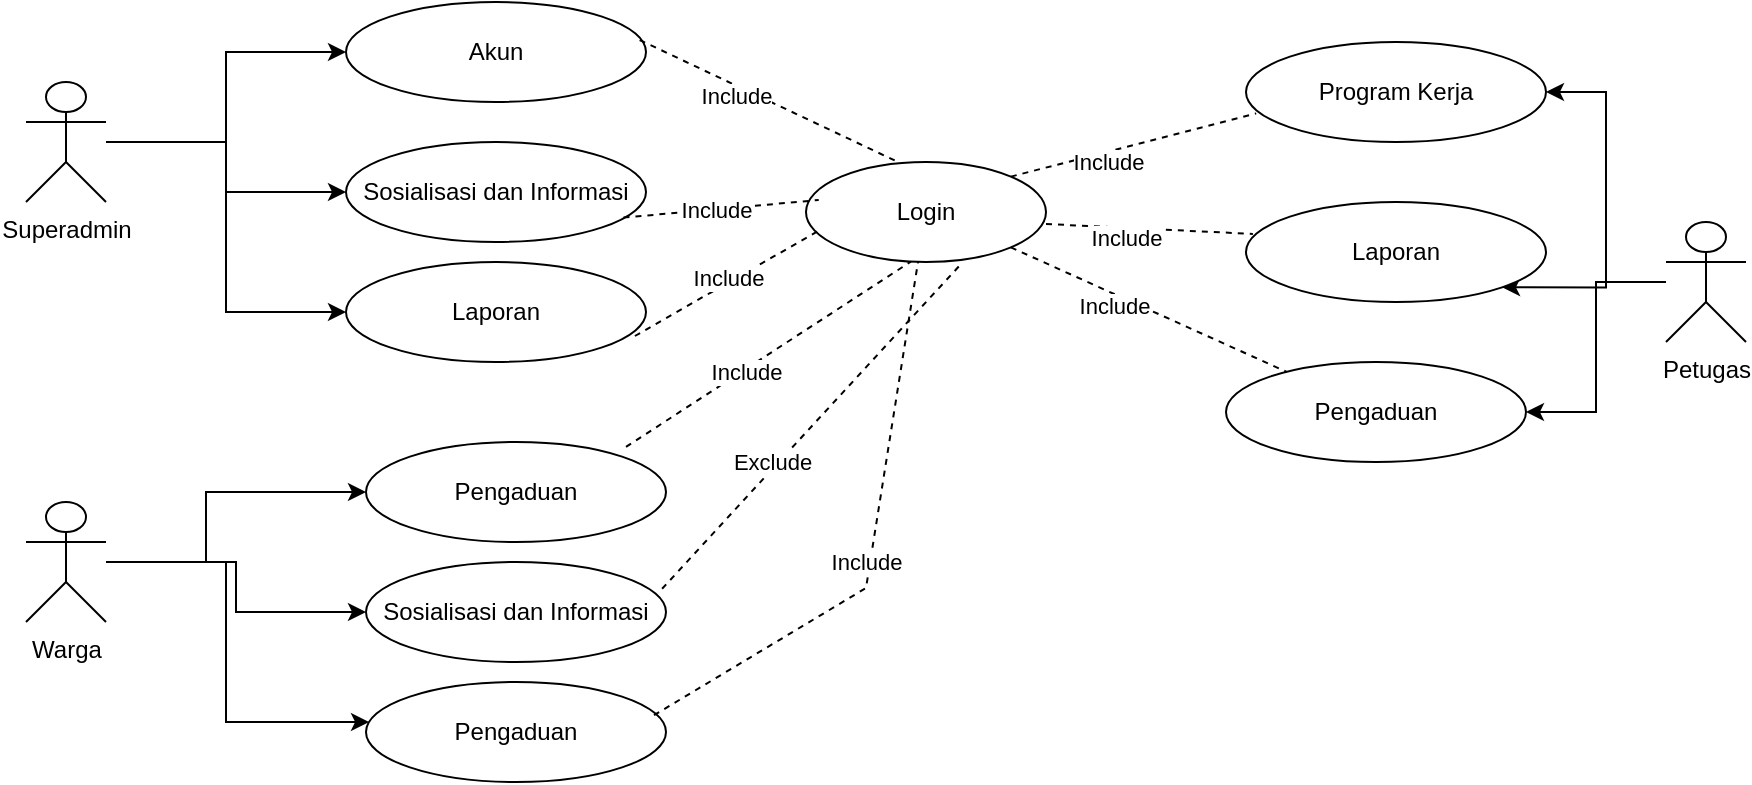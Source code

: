 <mxfile version="26.2.12">
  <diagram name="Halaman-1" id="34XxjFvA5yVBI5Y3is8h">
    <mxGraphModel dx="2725" dy="1022" grid="1" gridSize="10" guides="1" tooltips="1" connect="1" arrows="1" fold="1" page="1" pageScale="1" pageWidth="827" pageHeight="1169" math="0" shadow="0">
      <root>
        <mxCell id="0" />
        <mxCell id="1" parent="0" />
        <mxCell id="VAW47h7jwuFpxoAy4my7-58" style="edgeStyle=orthogonalEdgeStyle;rounded=0;orthogonalLoop=1;jettySize=auto;html=1;entryX=1;entryY=0.5;entryDx=0;entryDy=0;" parent="1" source="VAW47h7jwuFpxoAy4my7-1" target="VAW47h7jwuFpxoAy4my7-54" edge="1">
          <mxGeometry relative="1" as="geometry" />
        </mxCell>
        <mxCell id="VAW47h7jwuFpxoAy4my7-60" style="edgeStyle=orthogonalEdgeStyle;rounded=0;orthogonalLoop=1;jettySize=auto;html=1;entryX=1;entryY=1;entryDx=0;entryDy=0;" parent="1" source="VAW47h7jwuFpxoAy4my7-1" target="VAW47h7jwuFpxoAy4my7-55" edge="1">
          <mxGeometry relative="1" as="geometry" />
        </mxCell>
        <mxCell id="VAW47h7jwuFpxoAy4my7-61" style="edgeStyle=orthogonalEdgeStyle;rounded=0;orthogonalLoop=1;jettySize=auto;html=1;entryX=1;entryY=0.5;entryDx=0;entryDy=0;" parent="1" source="VAW47h7jwuFpxoAy4my7-1" target="VAW47h7jwuFpxoAy4my7-56" edge="1">
          <mxGeometry relative="1" as="geometry" />
        </mxCell>
        <mxCell id="VAW47h7jwuFpxoAy4my7-1" value="&lt;div&gt;Petugas&lt;/div&gt;" style="shape=umlActor;verticalLabelPosition=bottom;verticalAlign=top;html=1;outlineConnect=0;direction=east;" parent="1" vertex="1">
          <mxGeometry x="750" y="260" width="40" height="60" as="geometry" />
        </mxCell>
        <mxCell id="VAW47h7jwuFpxoAy4my7-42" style="edgeStyle=orthogonalEdgeStyle;rounded=0;orthogonalLoop=1;jettySize=auto;html=1;" parent="1" source="VAW47h7jwuFpxoAy4my7-10" target="VAW47h7jwuFpxoAy4my7-38" edge="1">
          <mxGeometry relative="1" as="geometry" />
        </mxCell>
        <mxCell id="VAW47h7jwuFpxoAy4my7-43" style="edgeStyle=orthogonalEdgeStyle;rounded=0;orthogonalLoop=1;jettySize=auto;html=1;entryX=0;entryY=0.5;entryDx=0;entryDy=0;" parent="1" source="VAW47h7jwuFpxoAy4my7-10" target="VAW47h7jwuFpxoAy4my7-39" edge="1">
          <mxGeometry relative="1" as="geometry" />
        </mxCell>
        <mxCell id="VAW47h7jwuFpxoAy4my7-44" style="edgeStyle=orthogonalEdgeStyle;rounded=0;orthogonalLoop=1;jettySize=auto;html=1;entryX=0;entryY=0.5;entryDx=0;entryDy=0;" parent="1" source="VAW47h7jwuFpxoAy4my7-10" target="VAW47h7jwuFpxoAy4my7-40" edge="1">
          <mxGeometry relative="1" as="geometry" />
        </mxCell>
        <mxCell id="VAW47h7jwuFpxoAy4my7-10" value="&lt;div&gt;Superadmin&lt;/div&gt;" style="shape=umlActor;verticalLabelPosition=bottom;verticalAlign=top;html=1;outlineConnect=0;direction=east;" parent="1" vertex="1">
          <mxGeometry x="-70" y="190" width="40" height="60" as="geometry" />
        </mxCell>
        <mxCell id="VAW47h7jwuFpxoAy4my7-25" style="edgeStyle=orthogonalEdgeStyle;rounded=0;orthogonalLoop=1;jettySize=auto;html=1;" parent="1" source="VAW47h7jwuFpxoAy4my7-11" target="VAW47h7jwuFpxoAy4my7-17" edge="1">
          <mxGeometry relative="1" as="geometry">
            <Array as="points">
              <mxPoint x="20" y="430" />
              <mxPoint x="20" y="395" />
            </Array>
          </mxGeometry>
        </mxCell>
        <mxCell id="VAW47h7jwuFpxoAy4my7-28" style="edgeStyle=orthogonalEdgeStyle;rounded=0;orthogonalLoop=1;jettySize=auto;html=1;entryX=0;entryY=0.5;entryDx=0;entryDy=0;" parent="1" source="VAW47h7jwuFpxoAy4my7-11" target="VAW47h7jwuFpxoAy4my7-18" edge="1">
          <mxGeometry relative="1" as="geometry" />
        </mxCell>
        <mxCell id="VAW47h7jwuFpxoAy4my7-29" style="edgeStyle=orthogonalEdgeStyle;rounded=0;orthogonalLoop=1;jettySize=auto;html=1;" parent="1" source="VAW47h7jwuFpxoAy4my7-11" target="VAW47h7jwuFpxoAy4my7-19" edge="1">
          <mxGeometry relative="1" as="geometry">
            <Array as="points">
              <mxPoint x="30" y="430" />
              <mxPoint x="30" y="510" />
            </Array>
          </mxGeometry>
        </mxCell>
        <mxCell id="VAW47h7jwuFpxoAy4my7-11" value="&lt;div&gt;Warga&lt;/div&gt;" style="shape=umlActor;verticalLabelPosition=bottom;verticalAlign=top;html=1;outlineConnect=0;direction=east;" parent="1" vertex="1">
          <mxGeometry x="-70" y="400" width="40" height="60" as="geometry" />
        </mxCell>
        <mxCell id="VAW47h7jwuFpxoAy4my7-15" value="Login" style="ellipse;whiteSpace=wrap;html=1;" parent="1" vertex="1">
          <mxGeometry x="320" y="230" width="120" height="50" as="geometry" />
        </mxCell>
        <mxCell id="VAW47h7jwuFpxoAy4my7-17" value="Pengaduan" style="ellipse;whiteSpace=wrap;html=1;" parent="1" vertex="1">
          <mxGeometry x="100" y="370" width="150" height="50" as="geometry" />
        </mxCell>
        <mxCell id="VAW47h7jwuFpxoAy4my7-18" value="Sosialisasi dan Informasi" style="ellipse;whiteSpace=wrap;html=1;" parent="1" vertex="1">
          <mxGeometry x="100" y="430" width="150" height="50" as="geometry" />
        </mxCell>
        <mxCell id="VAW47h7jwuFpxoAy4my7-19" value="Pengaduan" style="ellipse;whiteSpace=wrap;html=1;" parent="1" vertex="1">
          <mxGeometry x="100" y="490" width="150" height="50" as="geometry" />
        </mxCell>
        <mxCell id="VAW47h7jwuFpxoAy4my7-30" value="" style="endArrow=none;dashed=1;html=1;rounded=0;entryX=0.437;entryY=0.996;entryDx=0;entryDy=0;entryPerimeter=0;" parent="1" target="VAW47h7jwuFpxoAy4my7-15" edge="1">
          <mxGeometry width="50" height="50" relative="1" as="geometry">
            <mxPoint x="230.0" y="372.468" as="sourcePoint" />
            <mxPoint x="362.52" y="310.0" as="targetPoint" />
            <Array as="points" />
          </mxGeometry>
        </mxCell>
        <mxCell id="VAW47h7jwuFpxoAy4my7-33" value="Include" style="edgeLabel;html=1;align=center;verticalAlign=middle;resizable=0;points=[];" parent="VAW47h7jwuFpxoAy4my7-30" vertex="1" connectable="0">
          <mxGeometry x="-0.16" relative="1" as="geometry">
            <mxPoint y="1" as="offset" />
          </mxGeometry>
        </mxCell>
        <mxCell id="VAW47h7jwuFpxoAy4my7-32" value="" style="endArrow=none;dashed=1;html=1;rounded=0;exitX=0.987;exitY=0.268;exitDx=0;exitDy=0;exitPerimeter=0;entryX=0.64;entryY=1.036;entryDx=0;entryDy=0;entryPerimeter=0;" parent="1" source="VAW47h7jwuFpxoAy4my7-18" target="VAW47h7jwuFpxoAy4my7-15" edge="1">
          <mxGeometry width="50" height="50" relative="1" as="geometry">
            <mxPoint x="240.0" y="382.468" as="sourcePoint" />
            <mxPoint x="390" y="290" as="targetPoint" />
            <Array as="points" />
          </mxGeometry>
        </mxCell>
        <mxCell id="VAW47h7jwuFpxoAy4my7-34" value="" style="endArrow=none;dashed=1;html=1;rounded=0;exitX=0.96;exitY=0.332;exitDx=0;exitDy=0;exitPerimeter=0;" parent="1" source="VAW47h7jwuFpxoAy4my7-19" target="VAW47h7jwuFpxoAy4my7-15" edge="1">
          <mxGeometry width="50" height="50" relative="1" as="geometry">
            <mxPoint x="250" y="443" as="sourcePoint" />
            <mxPoint x="366" y="310" as="targetPoint" />
            <Array as="points">
              <mxPoint x="350" y="443" />
            </Array>
          </mxGeometry>
        </mxCell>
        <mxCell id="VAW47h7jwuFpxoAy4my7-36" value="Exclude" style="edgeLabel;html=1;align=center;verticalAlign=middle;resizable=0;points=[];" parent="1" vertex="1" connectable="0">
          <mxGeometry x="303.004" y="379.996" as="geometry" />
        </mxCell>
        <mxCell id="VAW47h7jwuFpxoAy4my7-37" value="Include" style="edgeLabel;html=1;align=center;verticalAlign=middle;resizable=0;points=[];" parent="1" vertex="1" connectable="0">
          <mxGeometry x="350.004" y="429.996" as="geometry">
            <mxPoint as="offset" />
          </mxGeometry>
        </mxCell>
        <mxCell id="VAW47h7jwuFpxoAy4my7-38" value="Akun" style="ellipse;whiteSpace=wrap;html=1;" parent="1" vertex="1">
          <mxGeometry x="90" y="150" width="150" height="50" as="geometry" />
        </mxCell>
        <mxCell id="VAW47h7jwuFpxoAy4my7-39" value="Sosialisasi dan Informasi" style="ellipse;whiteSpace=wrap;html=1;" parent="1" vertex="1">
          <mxGeometry x="90" y="220" width="150" height="50" as="geometry" />
        </mxCell>
        <mxCell id="VAW47h7jwuFpxoAy4my7-40" value="Laporan" style="ellipse;whiteSpace=wrap;html=1;" parent="1" vertex="1">
          <mxGeometry x="90" y="280" width="150" height="50" as="geometry" />
        </mxCell>
        <mxCell id="VAW47h7jwuFpxoAy4my7-45" value="" style="endArrow=none;dashed=1;html=1;rounded=0;entryX=0.383;entryY=0;entryDx=0;entryDy=0;entryPerimeter=0;exitX=0.979;exitY=0.38;exitDx=0;exitDy=0;exitPerimeter=0;" parent="1" source="VAW47h7jwuFpxoAy4my7-38" target="VAW47h7jwuFpxoAy4my7-15" edge="1">
          <mxGeometry width="50" height="50" relative="1" as="geometry">
            <mxPoint x="240" y="170" as="sourcePoint" />
            <mxPoint x="290" y="120" as="targetPoint" />
          </mxGeometry>
        </mxCell>
        <mxCell id="VAW47h7jwuFpxoAy4my7-46" value="Include" style="edgeLabel;html=1;align=center;verticalAlign=middle;resizable=0;points=[];" parent="VAW47h7jwuFpxoAy4my7-45" vertex="1" connectable="0">
          <mxGeometry x="-0.226" y="-5" relative="1" as="geometry">
            <mxPoint as="offset" />
          </mxGeometry>
        </mxCell>
        <mxCell id="VAW47h7jwuFpxoAy4my7-47" value="" style="endArrow=none;dashed=1;html=1;rounded=0;entryX=0.053;entryY=0.38;entryDx=0;entryDy=0;entryPerimeter=0;exitX=0.925;exitY=0.756;exitDx=0;exitDy=0;exitPerimeter=0;" parent="1" source="VAW47h7jwuFpxoAy4my7-39" target="VAW47h7jwuFpxoAy4my7-15" edge="1">
          <mxGeometry width="50" height="50" relative="1" as="geometry">
            <mxPoint x="240" y="245" as="sourcePoint" />
            <mxPoint x="290" y="195" as="targetPoint" />
          </mxGeometry>
        </mxCell>
        <mxCell id="VAW47h7jwuFpxoAy4my7-48" value="Include" style="edgeLabel;html=1;align=center;verticalAlign=middle;resizable=0;points=[];" parent="VAW47h7jwuFpxoAy4my7-47" vertex="1" connectable="0">
          <mxGeometry x="-0.064" relative="1" as="geometry">
            <mxPoint as="offset" />
          </mxGeometry>
        </mxCell>
        <mxCell id="VAW47h7jwuFpxoAy4my7-49" value="" style="endArrow=none;dashed=1;html=1;rounded=0;entryX=0.067;entryY=0.668;entryDx=0;entryDy=0;entryPerimeter=0;exitX=0.963;exitY=0.74;exitDx=0;exitDy=0;exitPerimeter=0;" parent="1" source="VAW47h7jwuFpxoAy4my7-40" target="VAW47h7jwuFpxoAy4my7-15" edge="1">
          <mxGeometry width="50" height="50" relative="1" as="geometry">
            <mxPoint x="240" y="350" as="sourcePoint" />
            <mxPoint x="290" y="300" as="targetPoint" />
          </mxGeometry>
        </mxCell>
        <mxCell id="VAW47h7jwuFpxoAy4my7-51" value="Include" style="edgeLabel;html=1;align=center;verticalAlign=middle;resizable=0;points=[];" parent="VAW47h7jwuFpxoAy4my7-49" vertex="1" connectable="0">
          <mxGeometry x="-0.006" y="3" relative="1" as="geometry">
            <mxPoint x="1" as="offset" />
          </mxGeometry>
        </mxCell>
        <mxCell id="VAW47h7jwuFpxoAy4my7-54" value="Program Kerja" style="ellipse;whiteSpace=wrap;html=1;" parent="1" vertex="1">
          <mxGeometry x="540" y="170" width="150" height="50" as="geometry" />
        </mxCell>
        <mxCell id="VAW47h7jwuFpxoAy4my7-55" value="Laporan" style="ellipse;whiteSpace=wrap;html=1;" parent="1" vertex="1">
          <mxGeometry x="540" y="250" width="150" height="50" as="geometry" />
        </mxCell>
        <mxCell id="VAW47h7jwuFpxoAy4my7-56" value="Pengaduan" style="ellipse;whiteSpace=wrap;html=1;" parent="1" vertex="1">
          <mxGeometry x="530" y="330" width="150" height="50" as="geometry" />
        </mxCell>
        <mxCell id="VAW47h7jwuFpxoAy4my7-57" style="edgeStyle=orthogonalEdgeStyle;rounded=0;orthogonalLoop=1;jettySize=auto;html=1;exitX=0.5;exitY=1;exitDx=0;exitDy=0;" parent="1" source="VAW47h7jwuFpxoAy4my7-55" target="VAW47h7jwuFpxoAy4my7-55" edge="1">
          <mxGeometry relative="1" as="geometry" />
        </mxCell>
        <mxCell id="VAW47h7jwuFpxoAy4my7-62" value="" style="endArrow=none;dashed=1;html=1;rounded=0;entryX=0.034;entryY=0.714;entryDx=0;entryDy=0;entryPerimeter=0;exitX=1;exitY=0;exitDx=0;exitDy=0;" parent="1" source="VAW47h7jwuFpxoAy4my7-15" target="VAW47h7jwuFpxoAy4my7-54" edge="1">
          <mxGeometry width="50" height="50" relative="1" as="geometry">
            <mxPoint x="411" y="190" as="sourcePoint" />
            <mxPoint x="540" y="251" as="targetPoint" />
          </mxGeometry>
        </mxCell>
        <mxCell id="VAW47h7jwuFpxoAy4my7-63" value="Include" style="edgeLabel;html=1;align=center;verticalAlign=middle;resizable=0;points=[];" parent="VAW47h7jwuFpxoAy4my7-62" vertex="1" connectable="0">
          <mxGeometry x="-0.226" y="-5" relative="1" as="geometry">
            <mxPoint as="offset" />
          </mxGeometry>
        </mxCell>
        <mxCell id="VAW47h7jwuFpxoAy4my7-64" value="" style="endArrow=none;dashed=1;html=1;rounded=0;entryX=0.023;entryY=0.319;entryDx=0;entryDy=0;entryPerimeter=0;exitX=1;exitY=0;exitDx=0;exitDy=0;" parent="1" target="VAW47h7jwuFpxoAy4my7-55" edge="1">
          <mxGeometry width="50" height="50" relative="1" as="geometry">
            <mxPoint x="440" y="261" as="sourcePoint" />
            <mxPoint x="562" y="230" as="targetPoint" />
          </mxGeometry>
        </mxCell>
        <mxCell id="VAW47h7jwuFpxoAy4my7-65" value="Include" style="edgeLabel;html=1;align=center;verticalAlign=middle;resizable=0;points=[];" parent="VAW47h7jwuFpxoAy4my7-64" vertex="1" connectable="0">
          <mxGeometry x="-0.226" y="-5" relative="1" as="geometry">
            <mxPoint as="offset" />
          </mxGeometry>
        </mxCell>
        <mxCell id="VAW47h7jwuFpxoAy4my7-66" value="" style="endArrow=none;dashed=1;html=1;rounded=0;exitX=1;exitY=1;exitDx=0;exitDy=0;" parent="1" source="VAW47h7jwuFpxoAy4my7-15" target="VAW47h7jwuFpxoAy4my7-56" edge="1">
          <mxGeometry width="50" height="50" relative="1" as="geometry">
            <mxPoint x="418" y="351" as="sourcePoint" />
            <mxPoint x="540" y="320" as="targetPoint" />
          </mxGeometry>
        </mxCell>
        <mxCell id="VAW47h7jwuFpxoAy4my7-67" value="Include" style="edgeLabel;html=1;align=center;verticalAlign=middle;resizable=0;points=[];" parent="VAW47h7jwuFpxoAy4my7-66" vertex="1" connectable="0">
          <mxGeometry x="-0.226" y="-5" relative="1" as="geometry">
            <mxPoint as="offset" />
          </mxGeometry>
        </mxCell>
      </root>
    </mxGraphModel>
  </diagram>
</mxfile>
